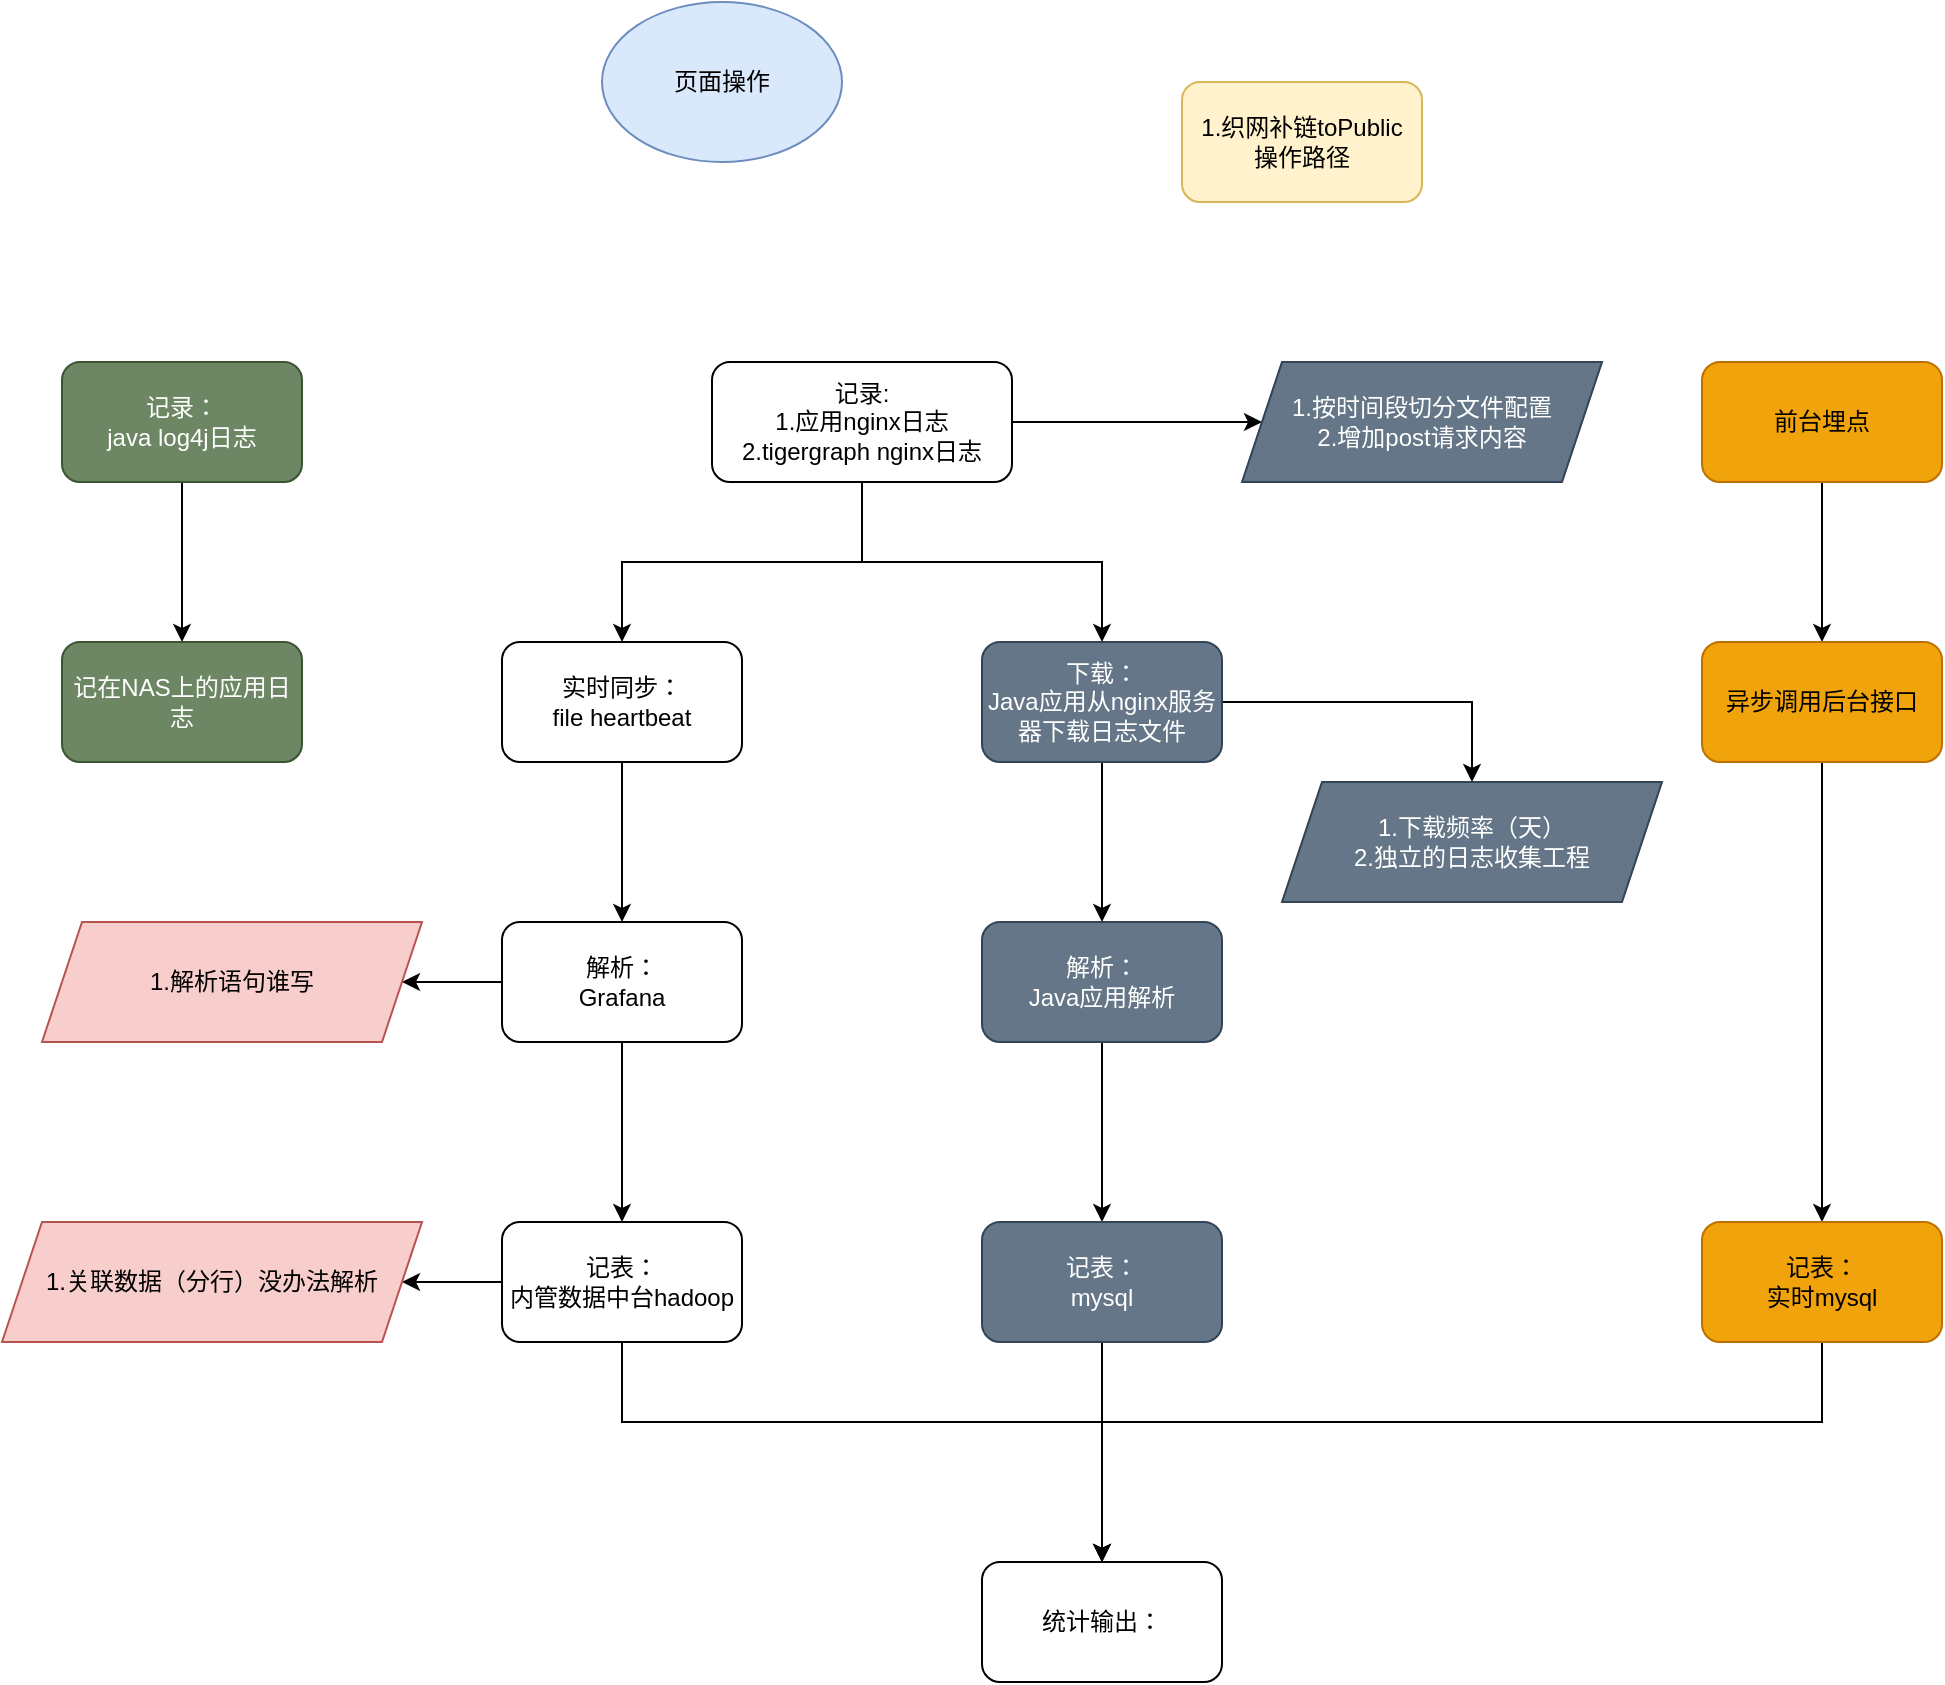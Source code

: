 <mxfile version="17.4.0" type="github">
  <diagram id="2cpqpmV6zpEY5qy0ihQZ" name="Page-1">
    <mxGraphModel dx="1797" dy="1842" grid="1" gridSize="10" guides="1" tooltips="1" connect="1" arrows="1" fold="1" page="1" pageScale="1" pageWidth="827" pageHeight="1169" math="0" shadow="0">
      <root>
        <mxCell id="0" />
        <mxCell id="1" parent="0" />
        <mxCell id="z7rDoQSXtA1vAERBChvZ-1" value="1.织网补链toPublic&lt;br&gt;操作路径" style="rounded=1;whiteSpace=wrap;html=1;fillColor=#fff2cc;strokeColor=#d6b656;" vertex="1" parent="1">
          <mxGeometry x="540" y="-90" width="120" height="60" as="geometry" />
        </mxCell>
        <mxCell id="z7rDoQSXtA1vAERBChvZ-7" style="edgeStyle=orthogonalEdgeStyle;rounded=0;orthogonalLoop=1;jettySize=auto;html=1;exitX=0.5;exitY=1;exitDx=0;exitDy=0;entryX=0.5;entryY=0;entryDx=0;entryDy=0;" edge="1" parent="1" source="z7rDoQSXtA1vAERBChvZ-2" target="z7rDoQSXtA1vAERBChvZ-3">
          <mxGeometry relative="1" as="geometry" />
        </mxCell>
        <mxCell id="z7rDoQSXtA1vAERBChvZ-13" style="edgeStyle=orthogonalEdgeStyle;rounded=0;orthogonalLoop=1;jettySize=auto;html=1;entryX=0;entryY=0.5;entryDx=0;entryDy=0;" edge="1" parent="1" source="z7rDoQSXtA1vAERBChvZ-2" target="z7rDoQSXtA1vAERBChvZ-12">
          <mxGeometry relative="1" as="geometry" />
        </mxCell>
        <mxCell id="z7rDoQSXtA1vAERBChvZ-24" style="edgeStyle=orthogonalEdgeStyle;rounded=0;orthogonalLoop=1;jettySize=auto;html=1;exitX=0.5;exitY=1;exitDx=0;exitDy=0;" edge="1" parent="1" source="z7rDoQSXtA1vAERBChvZ-2" target="z7rDoQSXtA1vAERBChvZ-23">
          <mxGeometry relative="1" as="geometry" />
        </mxCell>
        <mxCell id="z7rDoQSXtA1vAERBChvZ-2" value="记录:&lt;br&gt;1.应用nginx日志&lt;br&gt;2.tigergraph nginx日志" style="rounded=1;whiteSpace=wrap;html=1;" vertex="1" parent="1">
          <mxGeometry x="305" y="50" width="150" height="60" as="geometry" />
        </mxCell>
        <mxCell id="z7rDoQSXtA1vAERBChvZ-11" style="edgeStyle=orthogonalEdgeStyle;rounded=0;orthogonalLoop=1;jettySize=auto;html=1;" edge="1" parent="1" source="z7rDoQSXtA1vAERBChvZ-3" target="z7rDoQSXtA1vAERBChvZ-10">
          <mxGeometry relative="1" as="geometry" />
        </mxCell>
        <mxCell id="z7rDoQSXtA1vAERBChvZ-31" style="edgeStyle=orthogonalEdgeStyle;rounded=0;orthogonalLoop=1;jettySize=auto;html=1;exitX=0.5;exitY=1;exitDx=0;exitDy=0;" edge="1" parent="1" source="z7rDoQSXtA1vAERBChvZ-3" target="z7rDoQSXtA1vAERBChvZ-30">
          <mxGeometry relative="1" as="geometry" />
        </mxCell>
        <mxCell id="z7rDoQSXtA1vAERBChvZ-3" value="下载：&lt;br&gt;Java应用从nginx服务器下载日志文件" style="rounded=1;whiteSpace=wrap;html=1;fillColor=#647687;fontColor=#ffffff;strokeColor=#314354;" vertex="1" parent="1">
          <mxGeometry x="440" y="190" width="120" height="60" as="geometry" />
        </mxCell>
        <mxCell id="z7rDoQSXtA1vAERBChvZ-5" value="&lt;span&gt;页面操作&lt;/span&gt;" style="ellipse;whiteSpace=wrap;html=1;fillColor=#dae8fc;strokeColor=#6c8ebf;" vertex="1" parent="1">
          <mxGeometry x="250" y="-130" width="120" height="80" as="geometry" />
        </mxCell>
        <mxCell id="z7rDoQSXtA1vAERBChvZ-15" style="edgeStyle=orthogonalEdgeStyle;rounded=0;orthogonalLoop=1;jettySize=auto;html=1;entryX=0.5;entryY=0;entryDx=0;entryDy=0;" edge="1" parent="1" source="z7rDoQSXtA1vAERBChvZ-8" target="z7rDoQSXtA1vAERBChvZ-14">
          <mxGeometry relative="1" as="geometry" />
        </mxCell>
        <mxCell id="z7rDoQSXtA1vAERBChvZ-27" style="edgeStyle=orthogonalEdgeStyle;rounded=0;orthogonalLoop=1;jettySize=auto;html=1;" edge="1" parent="1" source="z7rDoQSXtA1vAERBChvZ-8" target="z7rDoQSXtA1vAERBChvZ-26">
          <mxGeometry relative="1" as="geometry" />
        </mxCell>
        <mxCell id="z7rDoQSXtA1vAERBChvZ-8" value="解析：&lt;br&gt;Grafana" style="rounded=1;whiteSpace=wrap;html=1;" vertex="1" parent="1">
          <mxGeometry x="200" y="330" width="120" height="60" as="geometry" />
        </mxCell>
        <mxCell id="z7rDoQSXtA1vAERBChvZ-10" value="1.下载频率（天）&lt;br&gt;2.独立的日志收集工程" style="shape=parallelogram;perimeter=parallelogramPerimeter;whiteSpace=wrap;html=1;fixedSize=1;fillColor=#647687;strokeColor=#314354;fontColor=#ffffff;" vertex="1" parent="1">
          <mxGeometry x="590" y="260" width="190" height="60" as="geometry" />
        </mxCell>
        <mxCell id="z7rDoQSXtA1vAERBChvZ-12" value="1.按时间段切分文件配置&lt;br&gt;2.增加post请求内容" style="shape=parallelogram;perimeter=parallelogramPerimeter;whiteSpace=wrap;html=1;fixedSize=1;fillColor=#647687;strokeColor=#314354;fontColor=#ffffff;" vertex="1" parent="1">
          <mxGeometry x="570" y="50" width="180" height="60" as="geometry" />
        </mxCell>
        <mxCell id="z7rDoQSXtA1vAERBChvZ-17" style="edgeStyle=orthogonalEdgeStyle;rounded=0;orthogonalLoop=1;jettySize=auto;html=1;" edge="1" parent="1" source="z7rDoQSXtA1vAERBChvZ-14" target="z7rDoQSXtA1vAERBChvZ-16">
          <mxGeometry relative="1" as="geometry">
            <Array as="points">
              <mxPoint x="260" y="580" />
              <mxPoint x="500" y="580" />
            </Array>
          </mxGeometry>
        </mxCell>
        <mxCell id="z7rDoQSXtA1vAERBChvZ-29" style="edgeStyle=orthogonalEdgeStyle;rounded=0;orthogonalLoop=1;jettySize=auto;html=1;" edge="1" parent="1" source="z7rDoQSXtA1vAERBChvZ-14" target="z7rDoQSXtA1vAERBChvZ-28">
          <mxGeometry relative="1" as="geometry" />
        </mxCell>
        <mxCell id="z7rDoQSXtA1vAERBChvZ-14" value="记表：&lt;br&gt;内管数据中台hadoop" style="rounded=1;whiteSpace=wrap;html=1;" vertex="1" parent="1">
          <mxGeometry x="200" y="480" width="120" height="60" as="geometry" />
        </mxCell>
        <mxCell id="z7rDoQSXtA1vAERBChvZ-16" value="统计输出：" style="rounded=1;whiteSpace=wrap;html=1;" vertex="1" parent="1">
          <mxGeometry x="440" y="650" width="120" height="60" as="geometry" />
        </mxCell>
        <mxCell id="z7rDoQSXtA1vAERBChvZ-20" style="edgeStyle=orthogonalEdgeStyle;rounded=0;orthogonalLoop=1;jettySize=auto;html=1;entryX=0.5;entryY=0;entryDx=0;entryDy=0;" edge="1" parent="1" source="z7rDoQSXtA1vAERBChvZ-18" target="z7rDoQSXtA1vAERBChvZ-19">
          <mxGeometry relative="1" as="geometry" />
        </mxCell>
        <mxCell id="z7rDoQSXtA1vAERBChvZ-18" value="记录：&lt;br&gt;java log4j日志" style="rounded=1;whiteSpace=wrap;html=1;fillColor=#6d8764;fontColor=#ffffff;strokeColor=#3A5431;" vertex="1" parent="1">
          <mxGeometry x="-20" y="50" width="120" height="60" as="geometry" />
        </mxCell>
        <mxCell id="z7rDoQSXtA1vAERBChvZ-19" value="记在NAS上的应用日志" style="rounded=1;whiteSpace=wrap;html=1;fillColor=#6d8764;fontColor=#ffffff;strokeColor=#3A5431;" vertex="1" parent="1">
          <mxGeometry x="-20" y="190" width="120" height="60" as="geometry" />
        </mxCell>
        <mxCell id="z7rDoQSXtA1vAERBChvZ-25" style="edgeStyle=orthogonalEdgeStyle;rounded=0;orthogonalLoop=1;jettySize=auto;html=1;exitX=0.5;exitY=1;exitDx=0;exitDy=0;entryX=0.5;entryY=0;entryDx=0;entryDy=0;" edge="1" parent="1" source="z7rDoQSXtA1vAERBChvZ-23" target="z7rDoQSXtA1vAERBChvZ-8">
          <mxGeometry relative="1" as="geometry">
            <mxPoint x="380" y="330" as="targetPoint" />
          </mxGeometry>
        </mxCell>
        <mxCell id="z7rDoQSXtA1vAERBChvZ-23" value="实时同步：&lt;br&gt;file heartbeat" style="rounded=1;whiteSpace=wrap;html=1;" vertex="1" parent="1">
          <mxGeometry x="200" y="190" width="120" height="60" as="geometry" />
        </mxCell>
        <mxCell id="z7rDoQSXtA1vAERBChvZ-26" value="1.解析语句谁写" style="shape=parallelogram;perimeter=parallelogramPerimeter;whiteSpace=wrap;html=1;fixedSize=1;fillColor=#f8cecc;strokeColor=#b85450;" vertex="1" parent="1">
          <mxGeometry x="-30" y="330" width="190" height="60" as="geometry" />
        </mxCell>
        <mxCell id="z7rDoQSXtA1vAERBChvZ-28" value="1.关联数据（分行）没办法解析" style="shape=parallelogram;perimeter=parallelogramPerimeter;whiteSpace=wrap;html=1;fixedSize=1;fillColor=#f8cecc;strokeColor=#b85450;" vertex="1" parent="1">
          <mxGeometry x="-50" y="480" width="210" height="60" as="geometry" />
        </mxCell>
        <mxCell id="z7rDoQSXtA1vAERBChvZ-33" style="edgeStyle=orthogonalEdgeStyle;rounded=0;orthogonalLoop=1;jettySize=auto;html=1;entryX=0.5;entryY=0;entryDx=0;entryDy=0;" edge="1" parent="1" source="z7rDoQSXtA1vAERBChvZ-30" target="z7rDoQSXtA1vAERBChvZ-32">
          <mxGeometry relative="1" as="geometry" />
        </mxCell>
        <mxCell id="z7rDoQSXtA1vAERBChvZ-30" value="解析：&lt;br&gt;Java应用解析" style="rounded=1;whiteSpace=wrap;html=1;fillColor=#647687;fontColor=#ffffff;strokeColor=#314354;" vertex="1" parent="1">
          <mxGeometry x="440" y="330" width="120" height="60" as="geometry" />
        </mxCell>
        <mxCell id="z7rDoQSXtA1vAERBChvZ-39" style="edgeStyle=orthogonalEdgeStyle;rounded=0;orthogonalLoop=1;jettySize=auto;html=1;entryX=0.5;entryY=0;entryDx=0;entryDy=0;" edge="1" parent="1" source="z7rDoQSXtA1vAERBChvZ-32" target="z7rDoQSXtA1vAERBChvZ-16">
          <mxGeometry relative="1" as="geometry" />
        </mxCell>
        <mxCell id="z7rDoQSXtA1vAERBChvZ-32" value="记表：&lt;br&gt;mysql" style="rounded=1;whiteSpace=wrap;html=1;fillColor=#647687;fontColor=#ffffff;strokeColor=#314354;" vertex="1" parent="1">
          <mxGeometry x="440" y="480" width="120" height="60" as="geometry" />
        </mxCell>
        <mxCell id="z7rDoQSXtA1vAERBChvZ-36" style="edgeStyle=orthogonalEdgeStyle;rounded=0;orthogonalLoop=1;jettySize=auto;html=1;exitX=0.5;exitY=1;exitDx=0;exitDy=0;" edge="1" parent="1" source="z7rDoQSXtA1vAERBChvZ-34" target="z7rDoQSXtA1vAERBChvZ-35">
          <mxGeometry relative="1" as="geometry" />
        </mxCell>
        <mxCell id="z7rDoQSXtA1vAERBChvZ-34" value="前台埋点" style="rounded=1;whiteSpace=wrap;html=1;fillColor=#f0a30a;fontColor=#000000;strokeColor=#BD7000;" vertex="1" parent="1">
          <mxGeometry x="800" y="50" width="120" height="60" as="geometry" />
        </mxCell>
        <mxCell id="z7rDoQSXtA1vAERBChvZ-38" style="edgeStyle=orthogonalEdgeStyle;rounded=0;orthogonalLoop=1;jettySize=auto;html=1;entryX=0.5;entryY=0;entryDx=0;entryDy=0;" edge="1" parent="1" source="z7rDoQSXtA1vAERBChvZ-35" target="z7rDoQSXtA1vAERBChvZ-37">
          <mxGeometry relative="1" as="geometry" />
        </mxCell>
        <mxCell id="z7rDoQSXtA1vAERBChvZ-35" value="异步调用后台接口" style="rounded=1;whiteSpace=wrap;html=1;fillColor=#f0a30a;fontColor=#000000;strokeColor=#BD7000;" vertex="1" parent="1">
          <mxGeometry x="800" y="190" width="120" height="60" as="geometry" />
        </mxCell>
        <mxCell id="z7rDoQSXtA1vAERBChvZ-40" style="edgeStyle=orthogonalEdgeStyle;rounded=0;orthogonalLoop=1;jettySize=auto;html=1;exitX=0.5;exitY=1;exitDx=0;exitDy=0;" edge="1" parent="1" source="z7rDoQSXtA1vAERBChvZ-37">
          <mxGeometry relative="1" as="geometry">
            <mxPoint x="500" y="650" as="targetPoint" />
            <Array as="points">
              <mxPoint x="860" y="580" />
              <mxPoint x="500" y="580" />
            </Array>
          </mxGeometry>
        </mxCell>
        <mxCell id="z7rDoQSXtA1vAERBChvZ-37" value="记表：&lt;br&gt;实时mysql" style="rounded=1;whiteSpace=wrap;html=1;fillColor=#f0a30a;fontColor=#000000;strokeColor=#BD7000;" vertex="1" parent="1">
          <mxGeometry x="800" y="480" width="120" height="60" as="geometry" />
        </mxCell>
      </root>
    </mxGraphModel>
  </diagram>
</mxfile>

